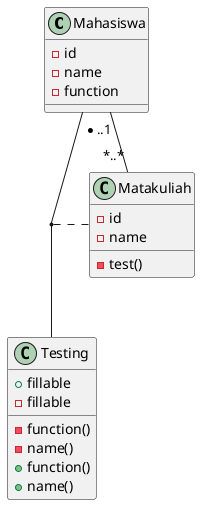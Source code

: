 @startuml 

class Mahasiswa {
    -id 
    -name
    -function
}

class Matakuliah{
    -id
    -name
    -test()
}

class Testing{
    +fillable 
    -fillable
    -function()
    -name()
    +function()
    +name()
}

Mahasiswa "*..1" - "*..*" Matakuliah
(Mahasiswa, Testing) . Matakuliah

@enduml